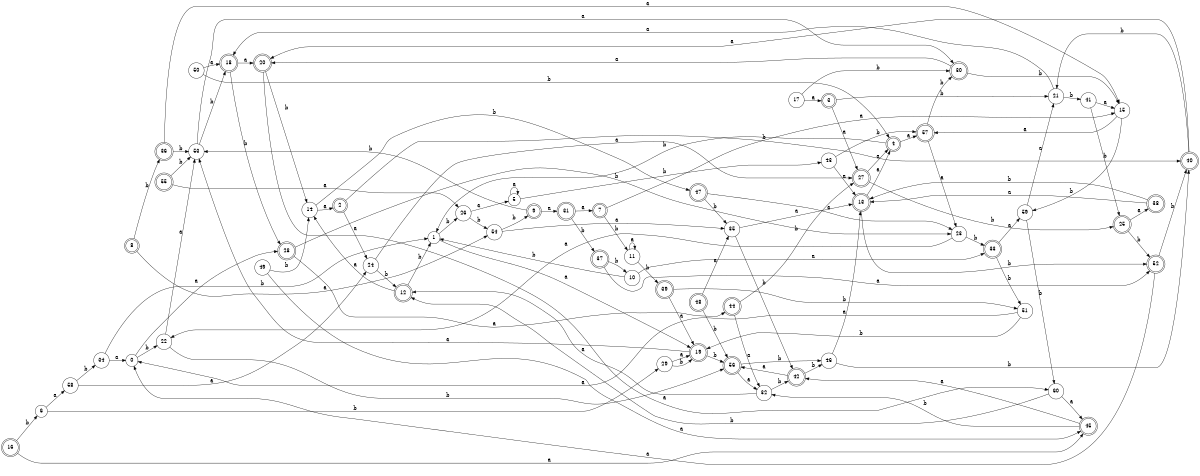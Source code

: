 digraph n49_5 {
__start0 [label="" shape="none"];

rankdir=LR;
size="8,5";

s0 [style="filled", color="black", fillcolor="white" shape="circle", label="0"];
s1 [style="filled", color="black", fillcolor="white" shape="circle", label="1"];
s2 [style="rounded,filled", color="black", fillcolor="white" shape="doublecircle", label="2"];
s3 [style="rounded,filled", color="black", fillcolor="white" shape="doublecircle", label="3"];
s4 [style="rounded,filled", color="black", fillcolor="white" shape="doublecircle", label="4"];
s5 [style="filled", color="black", fillcolor="white" shape="circle", label="5"];
s6 [style="filled", color="black", fillcolor="white" shape="circle", label="6"];
s7 [style="rounded,filled", color="black", fillcolor="white" shape="doublecircle", label="7"];
s8 [style="rounded,filled", color="black", fillcolor="white" shape="doublecircle", label="8"];
s9 [style="rounded,filled", color="black", fillcolor="white" shape="doublecircle", label="9"];
s10 [style="filled", color="black", fillcolor="white" shape="circle", label="10"];
s11 [style="filled", color="black", fillcolor="white" shape="circle", label="11"];
s12 [style="rounded,filled", color="black", fillcolor="white" shape="doublecircle", label="12"];
s13 [style="rounded,filled", color="black", fillcolor="white" shape="doublecircle", label="13"];
s14 [style="filled", color="black", fillcolor="white" shape="circle", label="14"];
s15 [style="filled", color="black", fillcolor="white" shape="circle", label="15"];
s16 [style="rounded,filled", color="black", fillcolor="white" shape="doublecircle", label="16"];
s17 [style="filled", color="black", fillcolor="white" shape="circle", label="17"];
s18 [style="rounded,filled", color="black", fillcolor="white" shape="doublecircle", label="18"];
s19 [style="rounded,filled", color="black", fillcolor="white" shape="doublecircle", label="19"];
s20 [style="rounded,filled", color="black", fillcolor="white" shape="doublecircle", label="20"];
s21 [style="filled", color="black", fillcolor="white" shape="circle", label="21"];
s22 [style="filled", color="black", fillcolor="white" shape="circle", label="22"];
s23 [style="filled", color="black", fillcolor="white" shape="circle", label="23"];
s24 [style="filled", color="black", fillcolor="white" shape="circle", label="24"];
s25 [style="rounded,filled", color="black", fillcolor="white" shape="doublecircle", label="25"];
s26 [style="filled", color="black", fillcolor="white" shape="circle", label="26"];
s27 [style="rounded,filled", color="black", fillcolor="white" shape="doublecircle", label="27"];
s28 [style="rounded,filled", color="black", fillcolor="white" shape="doublecircle", label="28"];
s29 [style="filled", color="black", fillcolor="white" shape="circle", label="29"];
s30 [style="rounded,filled", color="black", fillcolor="white" shape="doublecircle", label="30"];
s31 [style="rounded,filled", color="black", fillcolor="white" shape="doublecircle", label="31"];
s32 [style="filled", color="black", fillcolor="white" shape="circle", label="32"];
s33 [style="rounded,filled", color="black", fillcolor="white" shape="doublecircle", label="33"];
s34 [style="filled", color="black", fillcolor="white" shape="circle", label="34"];
s35 [style="filled", color="black", fillcolor="white" shape="circle", label="35"];
s36 [style="rounded,filled", color="black", fillcolor="white" shape="doublecircle", label="36"];
s37 [style="rounded,filled", color="black", fillcolor="white" shape="doublecircle", label="37"];
s38 [style="rounded,filled", color="black", fillcolor="white" shape="doublecircle", label="38"];
s39 [style="rounded,filled", color="black", fillcolor="white" shape="doublecircle", label="39"];
s40 [style="rounded,filled", color="black", fillcolor="white" shape="doublecircle", label="40"];
s41 [style="filled", color="black", fillcolor="white" shape="circle", label="41"];
s42 [style="rounded,filled", color="black", fillcolor="white" shape="doublecircle", label="42"];
s43 [style="filled", color="black", fillcolor="white" shape="circle", label="43"];
s44 [style="rounded,filled", color="black", fillcolor="white" shape="doublecircle", label="44"];
s45 [style="rounded,filled", color="black", fillcolor="white" shape="doublecircle", label="45"];
s46 [style="filled", color="black", fillcolor="white" shape="circle", label="46"];
s47 [style="rounded,filled", color="black", fillcolor="white" shape="doublecircle", label="47"];
s48 [style="rounded,filled", color="black", fillcolor="white" shape="doublecircle", label="48"];
s49 [style="filled", color="black", fillcolor="white" shape="circle", label="49"];
s50 [style="filled", color="black", fillcolor="white" shape="circle", label="50"];
s51 [style="filled", color="black", fillcolor="white" shape="circle", label="51"];
s52 [style="rounded,filled", color="black", fillcolor="white" shape="doublecircle", label="52"];
s53 [style="filled", color="black", fillcolor="white" shape="circle", label="53"];
s54 [style="filled", color="black", fillcolor="white" shape="circle", label="54"];
s55 [style="rounded,filled", color="black", fillcolor="white" shape="doublecircle", label="55"];
s56 [style="rounded,filled", color="black", fillcolor="white" shape="doublecircle", label="56"];
s57 [style="rounded,filled", color="black", fillcolor="white" shape="doublecircle", label="57"];
s58 [style="filled", color="black", fillcolor="white" shape="circle", label="58"];
s59 [style="filled", color="black", fillcolor="white" shape="circle", label="59"];
s60 [style="filled", color="black", fillcolor="white" shape="circle", label="60"];
s0 -> s28 [label="a"];
s0 -> s22 [label="b"];
s1 -> s19 [label="a"];
s1 -> s26 [label="b"];
s2 -> s24 [label="a"];
s2 -> s40 [label="b"];
s3 -> s27 [label="a"];
s3 -> s21 [label="b"];
s4 -> s57 [label="a"];
s4 -> s1 [label="b"];
s5 -> s5 [label="a"];
s5 -> s43 [label="b"];
s6 -> s58 [label="a"];
s6 -> s29 [label="b"];
s7 -> s15 [label="a"];
s7 -> s11 [label="b"];
s8 -> s54 [label="a"];
s8 -> s36 [label="b"];
s9 -> s31 [label="a"];
s9 -> s53 [label="b"];
s10 -> s33 [label="a"];
s10 -> s1 [label="b"];
s11 -> s11 [label="a"];
s11 -> s39 [label="b"];
s12 -> s14 [label="a"];
s12 -> s1 [label="b"];
s13 -> s4 [label="a"];
s13 -> s52 [label="b"];
s14 -> s2 [label="a"];
s14 -> s47 [label="b"];
s15 -> s57 [label="a"];
s15 -> s59 [label="b"];
s16 -> s45 [label="a"];
s16 -> s6 [label="b"];
s17 -> s3 [label="a"];
s17 -> s30 [label="b"];
s18 -> s20 [label="a"];
s18 -> s28 [label="b"];
s19 -> s53 [label="a"];
s19 -> s56 [label="b"];
s20 -> s60 [label="a"];
s20 -> s14 [label="b"];
s21 -> s18 [label="a"];
s21 -> s41 [label="b"];
s22 -> s53 [label="a"];
s22 -> s56 [label="b"];
s23 -> s22 [label="a"];
s23 -> s33 [label="b"];
s24 -> s27 [label="a"];
s24 -> s12 [label="b"];
s25 -> s38 [label="a"];
s25 -> s52 [label="b"];
s26 -> s5 [label="a"];
s26 -> s54 [label="b"];
s27 -> s4 [label="a"];
s27 -> s25 [label="b"];
s28 -> s44 [label="a"];
s28 -> s23 [label="b"];
s29 -> s19 [label="a"];
s29 -> s19 [label="b"];
s30 -> s20 [label="a"];
s30 -> s15 [label="b"];
s31 -> s7 [label="a"];
s31 -> s37 [label="b"];
s32 -> s12 [label="a"];
s32 -> s42 [label="b"];
s33 -> s59 [label="a"];
s33 -> s51 [label="b"];
s34 -> s0 [label="a"];
s34 -> s1 [label="b"];
s35 -> s13 [label="a"];
s35 -> s42 [label="b"];
s36 -> s15 [label="a"];
s36 -> s53 [label="b"];
s37 -> s52 [label="a"];
s37 -> s10 [label="b"];
s38 -> s13 [label="a"];
s38 -> s13 [label="b"];
s39 -> s19 [label="a"];
s39 -> s51 [label="b"];
s40 -> s20 [label="a"];
s40 -> s21 [label="b"];
s41 -> s15 [label="a"];
s41 -> s25 [label="b"];
s42 -> s56 [label="a"];
s42 -> s46 [label="b"];
s43 -> s13 [label="a"];
s43 -> s57 [label="b"];
s44 -> s32 [label="a"];
s44 -> s27 [label="b"];
s45 -> s42 [label="a"];
s45 -> s32 [label="b"];
s46 -> s13 [label="a"];
s46 -> s40 [label="b"];
s47 -> s23 [label="a"];
s47 -> s35 [label="b"];
s48 -> s35 [label="a"];
s48 -> s56 [label="b"];
s49 -> s45 [label="a"];
s49 -> s14 [label="b"];
s50 -> s18 [label="a"];
s50 -> s4 [label="b"];
s51 -> s0 [label="a"];
s51 -> s19 [label="b"];
s52 -> s0 [label="a"];
s52 -> s40 [label="b"];
s53 -> s30 [label="a"];
s53 -> s18 [label="b"];
s54 -> s35 [label="a"];
s54 -> s9 [label="b"];
s55 -> s26 [label="a"];
s55 -> s53 [label="b"];
s56 -> s32 [label="a"];
s56 -> s46 [label="b"];
s57 -> s23 [label="a"];
s57 -> s30 [label="b"];
s58 -> s24 [label="a"];
s58 -> s34 [label="b"];
s59 -> s21 [label="a"];
s59 -> s60 [label="b"];
s60 -> s45 [label="a"];
s60 -> s12 [label="b"];

}
